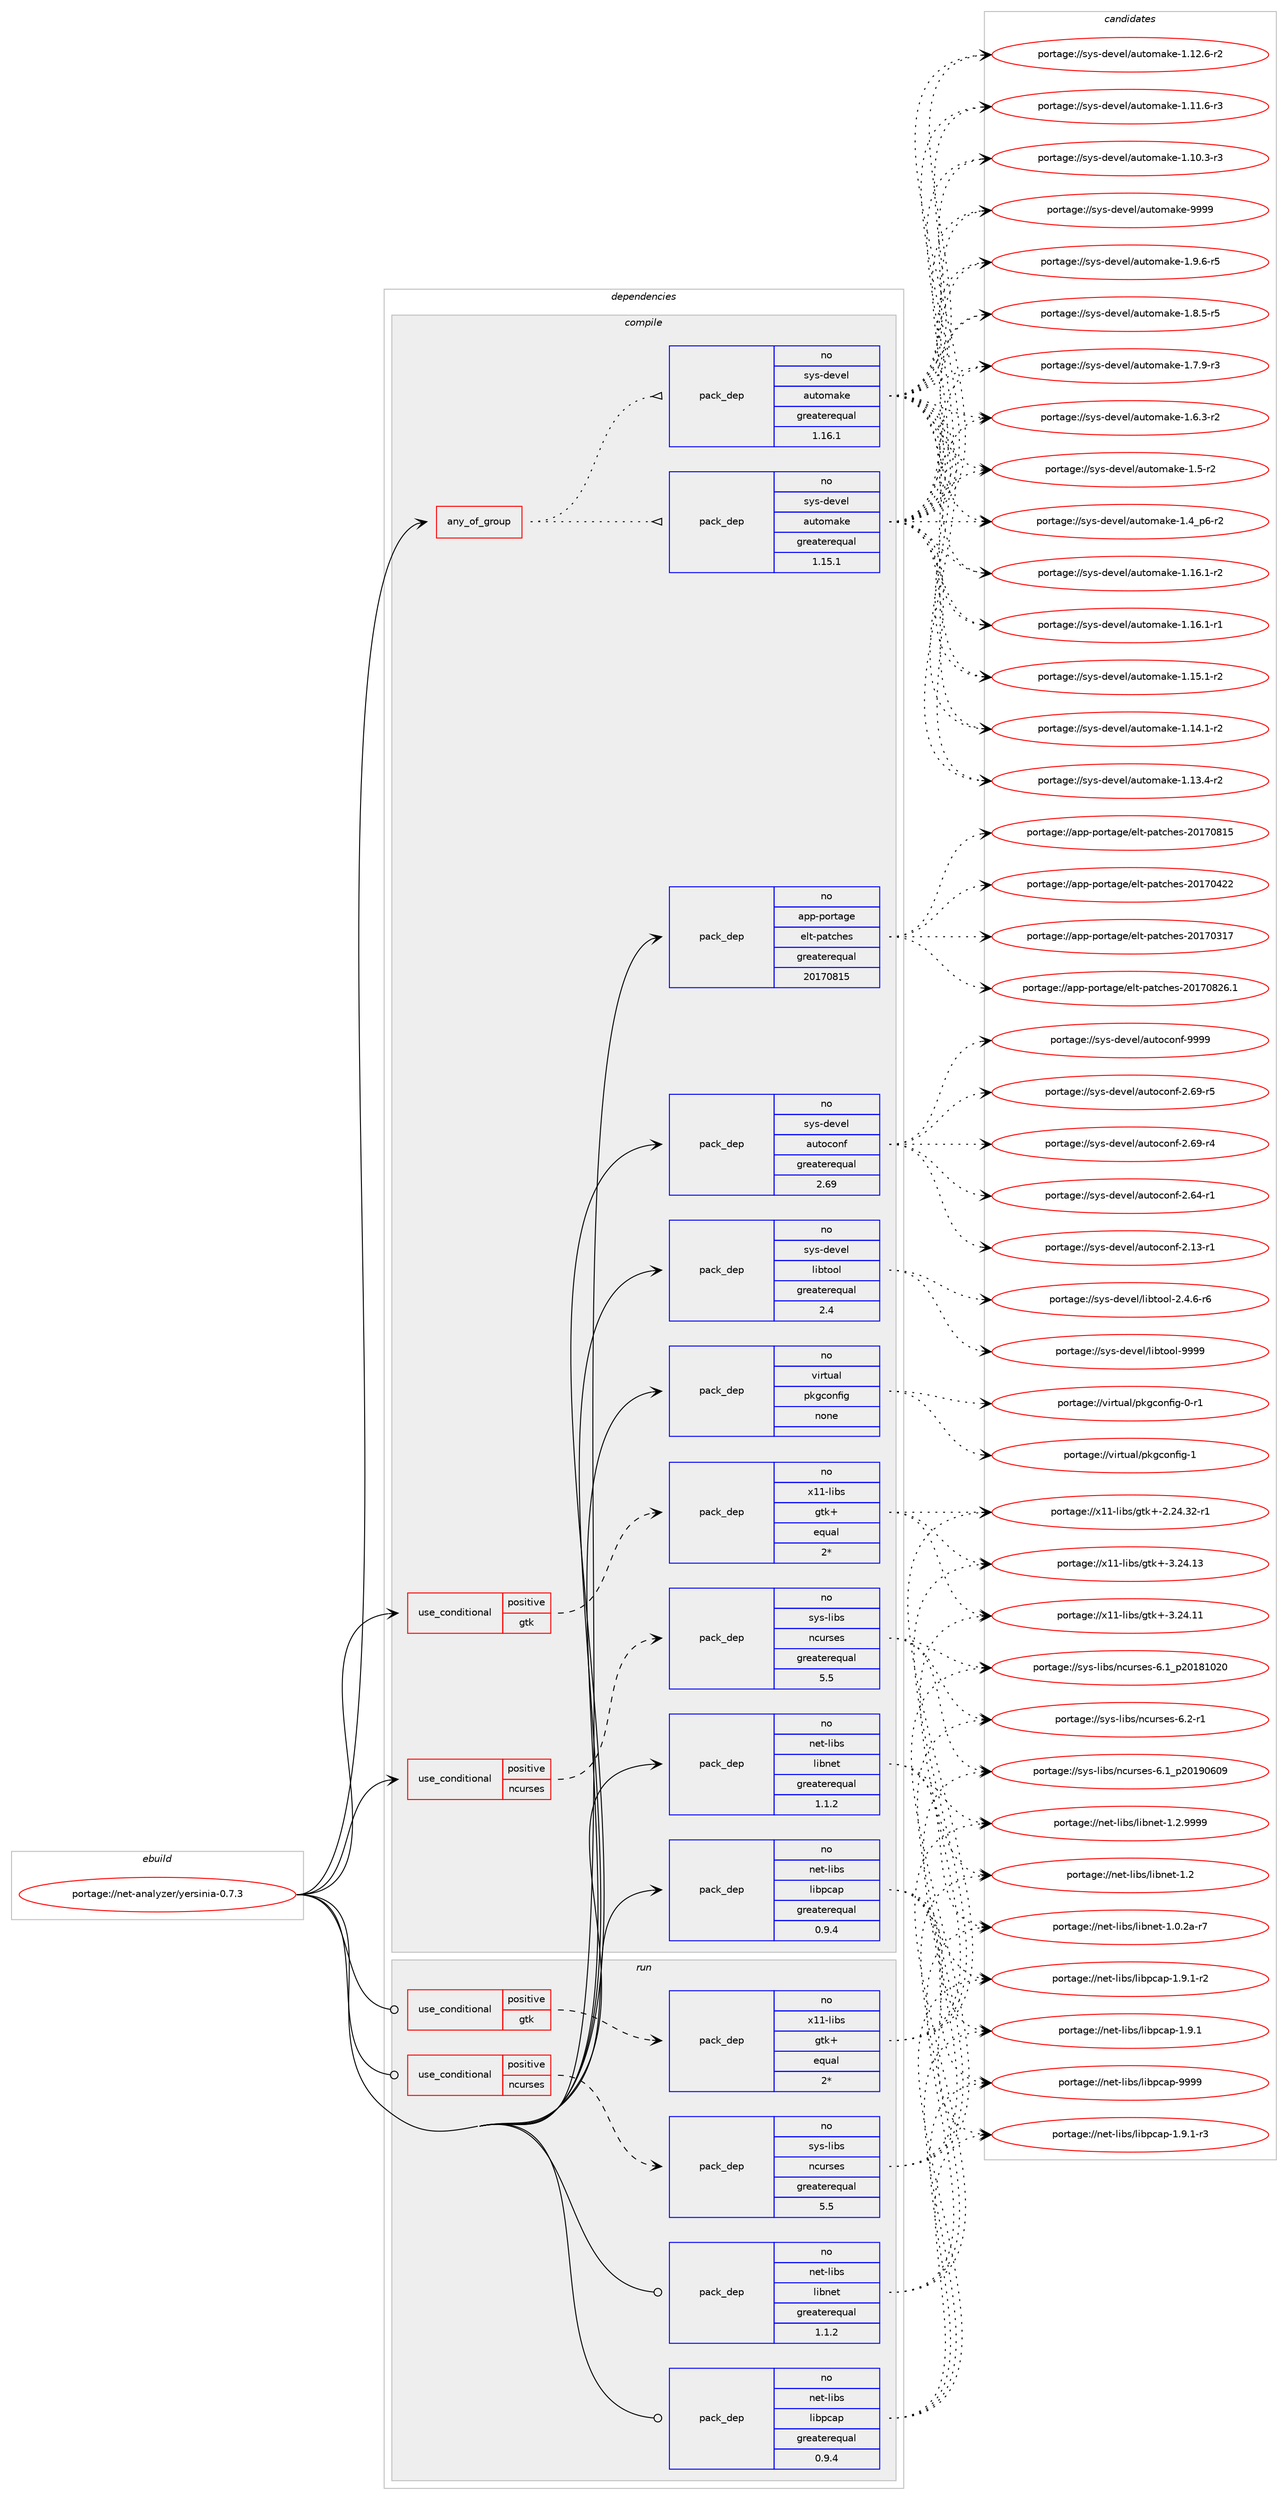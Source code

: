 digraph prolog {

# *************
# Graph options
# *************

newrank=true;
concentrate=true;
compound=true;
graph [rankdir=LR,fontname=Helvetica,fontsize=10,ranksep=1.5];#, ranksep=2.5, nodesep=0.2];
edge  [arrowhead=vee];
node  [fontname=Helvetica,fontsize=10];

# **********
# The ebuild
# **********

subgraph cluster_leftcol {
color=gray;
rank=same;
label=<<i>ebuild</i>>;
id [label="portage://net-analyzer/yersinia-0.7.3", color=red, width=4, href="../net-analyzer/yersinia-0.7.3.svg"];
}

# ****************
# The dependencies
# ****************

subgraph cluster_midcol {
color=gray;
label=<<i>dependencies</i>>;
subgraph cluster_compile {
fillcolor="#eeeeee";
style=filled;
label=<<i>compile</i>>;
subgraph any2355 {
dependency155215 [label=<<TABLE BORDER="0" CELLBORDER="1" CELLSPACING="0" CELLPADDING="4"><TR><TD CELLPADDING="10">any_of_group</TD></TR></TABLE>>, shape=none, color=red];subgraph pack117893 {
dependency155216 [label=<<TABLE BORDER="0" CELLBORDER="1" CELLSPACING="0" CELLPADDING="4" WIDTH="220"><TR><TD ROWSPAN="6" CELLPADDING="30">pack_dep</TD></TR><TR><TD WIDTH="110">no</TD></TR><TR><TD>sys-devel</TD></TR><TR><TD>automake</TD></TR><TR><TD>greaterequal</TD></TR><TR><TD>1.16.1</TD></TR></TABLE>>, shape=none, color=blue];
}
dependency155215:e -> dependency155216:w [weight=20,style="dotted",arrowhead="oinv"];
subgraph pack117894 {
dependency155217 [label=<<TABLE BORDER="0" CELLBORDER="1" CELLSPACING="0" CELLPADDING="4" WIDTH="220"><TR><TD ROWSPAN="6" CELLPADDING="30">pack_dep</TD></TR><TR><TD WIDTH="110">no</TD></TR><TR><TD>sys-devel</TD></TR><TR><TD>automake</TD></TR><TR><TD>greaterequal</TD></TR><TR><TD>1.15.1</TD></TR></TABLE>>, shape=none, color=blue];
}
dependency155215:e -> dependency155217:w [weight=20,style="dotted",arrowhead="oinv"];
}
id:e -> dependency155215:w [weight=20,style="solid",arrowhead="vee"];
subgraph cond34815 {
dependency155218 [label=<<TABLE BORDER="0" CELLBORDER="1" CELLSPACING="0" CELLPADDING="4"><TR><TD ROWSPAN="3" CELLPADDING="10">use_conditional</TD></TR><TR><TD>positive</TD></TR><TR><TD>gtk</TD></TR></TABLE>>, shape=none, color=red];
subgraph pack117895 {
dependency155219 [label=<<TABLE BORDER="0" CELLBORDER="1" CELLSPACING="0" CELLPADDING="4" WIDTH="220"><TR><TD ROWSPAN="6" CELLPADDING="30">pack_dep</TD></TR><TR><TD WIDTH="110">no</TD></TR><TR><TD>x11-libs</TD></TR><TR><TD>gtk+</TD></TR><TR><TD>equal</TD></TR><TR><TD>2*</TD></TR></TABLE>>, shape=none, color=blue];
}
dependency155218:e -> dependency155219:w [weight=20,style="dashed",arrowhead="vee"];
}
id:e -> dependency155218:w [weight=20,style="solid",arrowhead="vee"];
subgraph cond34816 {
dependency155220 [label=<<TABLE BORDER="0" CELLBORDER="1" CELLSPACING="0" CELLPADDING="4"><TR><TD ROWSPAN="3" CELLPADDING="10">use_conditional</TD></TR><TR><TD>positive</TD></TR><TR><TD>ncurses</TD></TR></TABLE>>, shape=none, color=red];
subgraph pack117896 {
dependency155221 [label=<<TABLE BORDER="0" CELLBORDER="1" CELLSPACING="0" CELLPADDING="4" WIDTH="220"><TR><TD ROWSPAN="6" CELLPADDING="30">pack_dep</TD></TR><TR><TD WIDTH="110">no</TD></TR><TR><TD>sys-libs</TD></TR><TR><TD>ncurses</TD></TR><TR><TD>greaterequal</TD></TR><TR><TD>5.5</TD></TR></TABLE>>, shape=none, color=blue];
}
dependency155220:e -> dependency155221:w [weight=20,style="dashed",arrowhead="vee"];
}
id:e -> dependency155220:w [weight=20,style="solid",arrowhead="vee"];
subgraph pack117897 {
dependency155222 [label=<<TABLE BORDER="0" CELLBORDER="1" CELLSPACING="0" CELLPADDING="4" WIDTH="220"><TR><TD ROWSPAN="6" CELLPADDING="30">pack_dep</TD></TR><TR><TD WIDTH="110">no</TD></TR><TR><TD>app-portage</TD></TR><TR><TD>elt-patches</TD></TR><TR><TD>greaterequal</TD></TR><TR><TD>20170815</TD></TR></TABLE>>, shape=none, color=blue];
}
id:e -> dependency155222:w [weight=20,style="solid",arrowhead="vee"];
subgraph pack117898 {
dependency155223 [label=<<TABLE BORDER="0" CELLBORDER="1" CELLSPACING="0" CELLPADDING="4" WIDTH="220"><TR><TD ROWSPAN="6" CELLPADDING="30">pack_dep</TD></TR><TR><TD WIDTH="110">no</TD></TR><TR><TD>net-libs</TD></TR><TR><TD>libnet</TD></TR><TR><TD>greaterequal</TD></TR><TR><TD>1.1.2</TD></TR></TABLE>>, shape=none, color=blue];
}
id:e -> dependency155223:w [weight=20,style="solid",arrowhead="vee"];
subgraph pack117899 {
dependency155224 [label=<<TABLE BORDER="0" CELLBORDER="1" CELLSPACING="0" CELLPADDING="4" WIDTH="220"><TR><TD ROWSPAN="6" CELLPADDING="30">pack_dep</TD></TR><TR><TD WIDTH="110">no</TD></TR><TR><TD>net-libs</TD></TR><TR><TD>libpcap</TD></TR><TR><TD>greaterequal</TD></TR><TR><TD>0.9.4</TD></TR></TABLE>>, shape=none, color=blue];
}
id:e -> dependency155224:w [weight=20,style="solid",arrowhead="vee"];
subgraph pack117900 {
dependency155225 [label=<<TABLE BORDER="0" CELLBORDER="1" CELLSPACING="0" CELLPADDING="4" WIDTH="220"><TR><TD ROWSPAN="6" CELLPADDING="30">pack_dep</TD></TR><TR><TD WIDTH="110">no</TD></TR><TR><TD>sys-devel</TD></TR><TR><TD>autoconf</TD></TR><TR><TD>greaterequal</TD></TR><TR><TD>2.69</TD></TR></TABLE>>, shape=none, color=blue];
}
id:e -> dependency155225:w [weight=20,style="solid",arrowhead="vee"];
subgraph pack117901 {
dependency155226 [label=<<TABLE BORDER="0" CELLBORDER="1" CELLSPACING="0" CELLPADDING="4" WIDTH="220"><TR><TD ROWSPAN="6" CELLPADDING="30">pack_dep</TD></TR><TR><TD WIDTH="110">no</TD></TR><TR><TD>sys-devel</TD></TR><TR><TD>libtool</TD></TR><TR><TD>greaterequal</TD></TR><TR><TD>2.4</TD></TR></TABLE>>, shape=none, color=blue];
}
id:e -> dependency155226:w [weight=20,style="solid",arrowhead="vee"];
subgraph pack117902 {
dependency155227 [label=<<TABLE BORDER="0" CELLBORDER="1" CELLSPACING="0" CELLPADDING="4" WIDTH="220"><TR><TD ROWSPAN="6" CELLPADDING="30">pack_dep</TD></TR><TR><TD WIDTH="110">no</TD></TR><TR><TD>virtual</TD></TR><TR><TD>pkgconfig</TD></TR><TR><TD>none</TD></TR><TR><TD></TD></TR></TABLE>>, shape=none, color=blue];
}
id:e -> dependency155227:w [weight=20,style="solid",arrowhead="vee"];
}
subgraph cluster_compileandrun {
fillcolor="#eeeeee";
style=filled;
label=<<i>compile and run</i>>;
}
subgraph cluster_run {
fillcolor="#eeeeee";
style=filled;
label=<<i>run</i>>;
subgraph cond34817 {
dependency155228 [label=<<TABLE BORDER="0" CELLBORDER="1" CELLSPACING="0" CELLPADDING="4"><TR><TD ROWSPAN="3" CELLPADDING="10">use_conditional</TD></TR><TR><TD>positive</TD></TR><TR><TD>gtk</TD></TR></TABLE>>, shape=none, color=red];
subgraph pack117903 {
dependency155229 [label=<<TABLE BORDER="0" CELLBORDER="1" CELLSPACING="0" CELLPADDING="4" WIDTH="220"><TR><TD ROWSPAN="6" CELLPADDING="30">pack_dep</TD></TR><TR><TD WIDTH="110">no</TD></TR><TR><TD>x11-libs</TD></TR><TR><TD>gtk+</TD></TR><TR><TD>equal</TD></TR><TR><TD>2*</TD></TR></TABLE>>, shape=none, color=blue];
}
dependency155228:e -> dependency155229:w [weight=20,style="dashed",arrowhead="vee"];
}
id:e -> dependency155228:w [weight=20,style="solid",arrowhead="odot"];
subgraph cond34818 {
dependency155230 [label=<<TABLE BORDER="0" CELLBORDER="1" CELLSPACING="0" CELLPADDING="4"><TR><TD ROWSPAN="3" CELLPADDING="10">use_conditional</TD></TR><TR><TD>positive</TD></TR><TR><TD>ncurses</TD></TR></TABLE>>, shape=none, color=red];
subgraph pack117904 {
dependency155231 [label=<<TABLE BORDER="0" CELLBORDER="1" CELLSPACING="0" CELLPADDING="4" WIDTH="220"><TR><TD ROWSPAN="6" CELLPADDING="30">pack_dep</TD></TR><TR><TD WIDTH="110">no</TD></TR><TR><TD>sys-libs</TD></TR><TR><TD>ncurses</TD></TR><TR><TD>greaterequal</TD></TR><TR><TD>5.5</TD></TR></TABLE>>, shape=none, color=blue];
}
dependency155230:e -> dependency155231:w [weight=20,style="dashed",arrowhead="vee"];
}
id:e -> dependency155230:w [weight=20,style="solid",arrowhead="odot"];
subgraph pack117905 {
dependency155232 [label=<<TABLE BORDER="0" CELLBORDER="1" CELLSPACING="0" CELLPADDING="4" WIDTH="220"><TR><TD ROWSPAN="6" CELLPADDING="30">pack_dep</TD></TR><TR><TD WIDTH="110">no</TD></TR><TR><TD>net-libs</TD></TR><TR><TD>libnet</TD></TR><TR><TD>greaterequal</TD></TR><TR><TD>1.1.2</TD></TR></TABLE>>, shape=none, color=blue];
}
id:e -> dependency155232:w [weight=20,style="solid",arrowhead="odot"];
subgraph pack117906 {
dependency155233 [label=<<TABLE BORDER="0" CELLBORDER="1" CELLSPACING="0" CELLPADDING="4" WIDTH="220"><TR><TD ROWSPAN="6" CELLPADDING="30">pack_dep</TD></TR><TR><TD WIDTH="110">no</TD></TR><TR><TD>net-libs</TD></TR><TR><TD>libpcap</TD></TR><TR><TD>greaterequal</TD></TR><TR><TD>0.9.4</TD></TR></TABLE>>, shape=none, color=blue];
}
id:e -> dependency155233:w [weight=20,style="solid",arrowhead="odot"];
}
}

# **************
# The candidates
# **************

subgraph cluster_choices {
rank=same;
color=gray;
label=<<i>candidates</i>>;

subgraph choice117893 {
color=black;
nodesep=1;
choice115121115451001011181011084797117116111109971071014557575757 [label="portage://sys-devel/automake-9999", color=red, width=4,href="../sys-devel/automake-9999.svg"];
choice115121115451001011181011084797117116111109971071014549465746544511453 [label="portage://sys-devel/automake-1.9.6-r5", color=red, width=4,href="../sys-devel/automake-1.9.6-r5.svg"];
choice115121115451001011181011084797117116111109971071014549465646534511453 [label="portage://sys-devel/automake-1.8.5-r5", color=red, width=4,href="../sys-devel/automake-1.8.5-r5.svg"];
choice115121115451001011181011084797117116111109971071014549465546574511451 [label="portage://sys-devel/automake-1.7.9-r3", color=red, width=4,href="../sys-devel/automake-1.7.9-r3.svg"];
choice115121115451001011181011084797117116111109971071014549465446514511450 [label="portage://sys-devel/automake-1.6.3-r2", color=red, width=4,href="../sys-devel/automake-1.6.3-r2.svg"];
choice11512111545100101118101108479711711611110997107101454946534511450 [label="portage://sys-devel/automake-1.5-r2", color=red, width=4,href="../sys-devel/automake-1.5-r2.svg"];
choice115121115451001011181011084797117116111109971071014549465295112544511450 [label="portage://sys-devel/automake-1.4_p6-r2", color=red, width=4,href="../sys-devel/automake-1.4_p6-r2.svg"];
choice11512111545100101118101108479711711611110997107101454946495446494511450 [label="portage://sys-devel/automake-1.16.1-r2", color=red, width=4,href="../sys-devel/automake-1.16.1-r2.svg"];
choice11512111545100101118101108479711711611110997107101454946495446494511449 [label="portage://sys-devel/automake-1.16.1-r1", color=red, width=4,href="../sys-devel/automake-1.16.1-r1.svg"];
choice11512111545100101118101108479711711611110997107101454946495346494511450 [label="portage://sys-devel/automake-1.15.1-r2", color=red, width=4,href="../sys-devel/automake-1.15.1-r2.svg"];
choice11512111545100101118101108479711711611110997107101454946495246494511450 [label="portage://sys-devel/automake-1.14.1-r2", color=red, width=4,href="../sys-devel/automake-1.14.1-r2.svg"];
choice11512111545100101118101108479711711611110997107101454946495146524511450 [label="portage://sys-devel/automake-1.13.4-r2", color=red, width=4,href="../sys-devel/automake-1.13.4-r2.svg"];
choice11512111545100101118101108479711711611110997107101454946495046544511450 [label="portage://sys-devel/automake-1.12.6-r2", color=red, width=4,href="../sys-devel/automake-1.12.6-r2.svg"];
choice11512111545100101118101108479711711611110997107101454946494946544511451 [label="portage://sys-devel/automake-1.11.6-r3", color=red, width=4,href="../sys-devel/automake-1.11.6-r3.svg"];
choice11512111545100101118101108479711711611110997107101454946494846514511451 [label="portage://sys-devel/automake-1.10.3-r3", color=red, width=4,href="../sys-devel/automake-1.10.3-r3.svg"];
dependency155216:e -> choice115121115451001011181011084797117116111109971071014557575757:w [style=dotted,weight="100"];
dependency155216:e -> choice115121115451001011181011084797117116111109971071014549465746544511453:w [style=dotted,weight="100"];
dependency155216:e -> choice115121115451001011181011084797117116111109971071014549465646534511453:w [style=dotted,weight="100"];
dependency155216:e -> choice115121115451001011181011084797117116111109971071014549465546574511451:w [style=dotted,weight="100"];
dependency155216:e -> choice115121115451001011181011084797117116111109971071014549465446514511450:w [style=dotted,weight="100"];
dependency155216:e -> choice11512111545100101118101108479711711611110997107101454946534511450:w [style=dotted,weight="100"];
dependency155216:e -> choice115121115451001011181011084797117116111109971071014549465295112544511450:w [style=dotted,weight="100"];
dependency155216:e -> choice11512111545100101118101108479711711611110997107101454946495446494511450:w [style=dotted,weight="100"];
dependency155216:e -> choice11512111545100101118101108479711711611110997107101454946495446494511449:w [style=dotted,weight="100"];
dependency155216:e -> choice11512111545100101118101108479711711611110997107101454946495346494511450:w [style=dotted,weight="100"];
dependency155216:e -> choice11512111545100101118101108479711711611110997107101454946495246494511450:w [style=dotted,weight="100"];
dependency155216:e -> choice11512111545100101118101108479711711611110997107101454946495146524511450:w [style=dotted,weight="100"];
dependency155216:e -> choice11512111545100101118101108479711711611110997107101454946495046544511450:w [style=dotted,weight="100"];
dependency155216:e -> choice11512111545100101118101108479711711611110997107101454946494946544511451:w [style=dotted,weight="100"];
dependency155216:e -> choice11512111545100101118101108479711711611110997107101454946494846514511451:w [style=dotted,weight="100"];
}
subgraph choice117894 {
color=black;
nodesep=1;
choice115121115451001011181011084797117116111109971071014557575757 [label="portage://sys-devel/automake-9999", color=red, width=4,href="../sys-devel/automake-9999.svg"];
choice115121115451001011181011084797117116111109971071014549465746544511453 [label="portage://sys-devel/automake-1.9.6-r5", color=red, width=4,href="../sys-devel/automake-1.9.6-r5.svg"];
choice115121115451001011181011084797117116111109971071014549465646534511453 [label="portage://sys-devel/automake-1.8.5-r5", color=red, width=4,href="../sys-devel/automake-1.8.5-r5.svg"];
choice115121115451001011181011084797117116111109971071014549465546574511451 [label="portage://sys-devel/automake-1.7.9-r3", color=red, width=4,href="../sys-devel/automake-1.7.9-r3.svg"];
choice115121115451001011181011084797117116111109971071014549465446514511450 [label="portage://sys-devel/automake-1.6.3-r2", color=red, width=4,href="../sys-devel/automake-1.6.3-r2.svg"];
choice11512111545100101118101108479711711611110997107101454946534511450 [label="portage://sys-devel/automake-1.5-r2", color=red, width=4,href="../sys-devel/automake-1.5-r2.svg"];
choice115121115451001011181011084797117116111109971071014549465295112544511450 [label="portage://sys-devel/automake-1.4_p6-r2", color=red, width=4,href="../sys-devel/automake-1.4_p6-r2.svg"];
choice11512111545100101118101108479711711611110997107101454946495446494511450 [label="portage://sys-devel/automake-1.16.1-r2", color=red, width=4,href="../sys-devel/automake-1.16.1-r2.svg"];
choice11512111545100101118101108479711711611110997107101454946495446494511449 [label="portage://sys-devel/automake-1.16.1-r1", color=red, width=4,href="../sys-devel/automake-1.16.1-r1.svg"];
choice11512111545100101118101108479711711611110997107101454946495346494511450 [label="portage://sys-devel/automake-1.15.1-r2", color=red, width=4,href="../sys-devel/automake-1.15.1-r2.svg"];
choice11512111545100101118101108479711711611110997107101454946495246494511450 [label="portage://sys-devel/automake-1.14.1-r2", color=red, width=4,href="../sys-devel/automake-1.14.1-r2.svg"];
choice11512111545100101118101108479711711611110997107101454946495146524511450 [label="portage://sys-devel/automake-1.13.4-r2", color=red, width=4,href="../sys-devel/automake-1.13.4-r2.svg"];
choice11512111545100101118101108479711711611110997107101454946495046544511450 [label="portage://sys-devel/automake-1.12.6-r2", color=red, width=4,href="../sys-devel/automake-1.12.6-r2.svg"];
choice11512111545100101118101108479711711611110997107101454946494946544511451 [label="portage://sys-devel/automake-1.11.6-r3", color=red, width=4,href="../sys-devel/automake-1.11.6-r3.svg"];
choice11512111545100101118101108479711711611110997107101454946494846514511451 [label="portage://sys-devel/automake-1.10.3-r3", color=red, width=4,href="../sys-devel/automake-1.10.3-r3.svg"];
dependency155217:e -> choice115121115451001011181011084797117116111109971071014557575757:w [style=dotted,weight="100"];
dependency155217:e -> choice115121115451001011181011084797117116111109971071014549465746544511453:w [style=dotted,weight="100"];
dependency155217:e -> choice115121115451001011181011084797117116111109971071014549465646534511453:w [style=dotted,weight="100"];
dependency155217:e -> choice115121115451001011181011084797117116111109971071014549465546574511451:w [style=dotted,weight="100"];
dependency155217:e -> choice115121115451001011181011084797117116111109971071014549465446514511450:w [style=dotted,weight="100"];
dependency155217:e -> choice11512111545100101118101108479711711611110997107101454946534511450:w [style=dotted,weight="100"];
dependency155217:e -> choice115121115451001011181011084797117116111109971071014549465295112544511450:w [style=dotted,weight="100"];
dependency155217:e -> choice11512111545100101118101108479711711611110997107101454946495446494511450:w [style=dotted,weight="100"];
dependency155217:e -> choice11512111545100101118101108479711711611110997107101454946495446494511449:w [style=dotted,weight="100"];
dependency155217:e -> choice11512111545100101118101108479711711611110997107101454946495346494511450:w [style=dotted,weight="100"];
dependency155217:e -> choice11512111545100101118101108479711711611110997107101454946495246494511450:w [style=dotted,weight="100"];
dependency155217:e -> choice11512111545100101118101108479711711611110997107101454946495146524511450:w [style=dotted,weight="100"];
dependency155217:e -> choice11512111545100101118101108479711711611110997107101454946495046544511450:w [style=dotted,weight="100"];
dependency155217:e -> choice11512111545100101118101108479711711611110997107101454946494946544511451:w [style=dotted,weight="100"];
dependency155217:e -> choice11512111545100101118101108479711711611110997107101454946494846514511451:w [style=dotted,weight="100"];
}
subgraph choice117895 {
color=black;
nodesep=1;
choice1204949451081059811547103116107434551465052464951 [label="portage://x11-libs/gtk+-3.24.13", color=red, width=4,href="../x11-libs/gtk+-3.24.13.svg"];
choice1204949451081059811547103116107434551465052464949 [label="portage://x11-libs/gtk+-3.24.11", color=red, width=4,href="../x11-libs/gtk+-3.24.11.svg"];
choice12049494510810598115471031161074345504650524651504511449 [label="portage://x11-libs/gtk+-2.24.32-r1", color=red, width=4,href="../x11-libs/gtk+-2.24.32-r1.svg"];
dependency155219:e -> choice1204949451081059811547103116107434551465052464951:w [style=dotted,weight="100"];
dependency155219:e -> choice1204949451081059811547103116107434551465052464949:w [style=dotted,weight="100"];
dependency155219:e -> choice12049494510810598115471031161074345504650524651504511449:w [style=dotted,weight="100"];
}
subgraph choice117896 {
color=black;
nodesep=1;
choice11512111545108105981154711099117114115101115455446504511449 [label="portage://sys-libs/ncurses-6.2-r1", color=red, width=4,href="../sys-libs/ncurses-6.2-r1.svg"];
choice1151211154510810598115471109911711411510111545544649951125048495748544857 [label="portage://sys-libs/ncurses-6.1_p20190609", color=red, width=4,href="../sys-libs/ncurses-6.1_p20190609.svg"];
choice1151211154510810598115471109911711411510111545544649951125048495649485048 [label="portage://sys-libs/ncurses-6.1_p20181020", color=red, width=4,href="../sys-libs/ncurses-6.1_p20181020.svg"];
dependency155221:e -> choice11512111545108105981154711099117114115101115455446504511449:w [style=dotted,weight="100"];
dependency155221:e -> choice1151211154510810598115471109911711411510111545544649951125048495748544857:w [style=dotted,weight="100"];
dependency155221:e -> choice1151211154510810598115471109911711411510111545544649951125048495649485048:w [style=dotted,weight="100"];
}
subgraph choice117897 {
color=black;
nodesep=1;
choice971121124511211111411697103101471011081164511297116991041011154550484955485650544649 [label="portage://app-portage/elt-patches-20170826.1", color=red, width=4,href="../app-portage/elt-patches-20170826.1.svg"];
choice97112112451121111141169710310147101108116451129711699104101115455048495548564953 [label="portage://app-portage/elt-patches-20170815", color=red, width=4,href="../app-portage/elt-patches-20170815.svg"];
choice97112112451121111141169710310147101108116451129711699104101115455048495548525050 [label="portage://app-portage/elt-patches-20170422", color=red, width=4,href="../app-portage/elt-patches-20170422.svg"];
choice97112112451121111141169710310147101108116451129711699104101115455048495548514955 [label="portage://app-portage/elt-patches-20170317", color=red, width=4,href="../app-portage/elt-patches-20170317.svg"];
dependency155222:e -> choice971121124511211111411697103101471011081164511297116991041011154550484955485650544649:w [style=dotted,weight="100"];
dependency155222:e -> choice97112112451121111141169710310147101108116451129711699104101115455048495548564953:w [style=dotted,weight="100"];
dependency155222:e -> choice97112112451121111141169710310147101108116451129711699104101115455048495548525050:w [style=dotted,weight="100"];
dependency155222:e -> choice97112112451121111141169710310147101108116451129711699104101115455048495548514955:w [style=dotted,weight="100"];
}
subgraph choice117898 {
color=black;
nodesep=1;
choice11010111645108105981154710810598110101116454946504657575757 [label="portage://net-libs/libnet-1.2.9999", color=red, width=4,href="../net-libs/libnet-1.2.9999.svg"];
choice1101011164510810598115471081059811010111645494650 [label="portage://net-libs/libnet-1.2", color=red, width=4,href="../net-libs/libnet-1.2.svg"];
choice11010111645108105981154710810598110101116454946484650974511455 [label="portage://net-libs/libnet-1.0.2a-r7", color=red, width=4,href="../net-libs/libnet-1.0.2a-r7.svg"];
dependency155223:e -> choice11010111645108105981154710810598110101116454946504657575757:w [style=dotted,weight="100"];
dependency155223:e -> choice1101011164510810598115471081059811010111645494650:w [style=dotted,weight="100"];
dependency155223:e -> choice11010111645108105981154710810598110101116454946484650974511455:w [style=dotted,weight="100"];
}
subgraph choice117899 {
color=black;
nodesep=1;
choice1101011164510810598115471081059811299971124557575757 [label="portage://net-libs/libpcap-9999", color=red, width=4,href="../net-libs/libpcap-9999.svg"];
choice1101011164510810598115471081059811299971124549465746494511451 [label="portage://net-libs/libpcap-1.9.1-r3", color=red, width=4,href="../net-libs/libpcap-1.9.1-r3.svg"];
choice1101011164510810598115471081059811299971124549465746494511450 [label="portage://net-libs/libpcap-1.9.1-r2", color=red, width=4,href="../net-libs/libpcap-1.9.1-r2.svg"];
choice110101116451081059811547108105981129997112454946574649 [label="portage://net-libs/libpcap-1.9.1", color=red, width=4,href="../net-libs/libpcap-1.9.1.svg"];
dependency155224:e -> choice1101011164510810598115471081059811299971124557575757:w [style=dotted,weight="100"];
dependency155224:e -> choice1101011164510810598115471081059811299971124549465746494511451:w [style=dotted,weight="100"];
dependency155224:e -> choice1101011164510810598115471081059811299971124549465746494511450:w [style=dotted,weight="100"];
dependency155224:e -> choice110101116451081059811547108105981129997112454946574649:w [style=dotted,weight="100"];
}
subgraph choice117900 {
color=black;
nodesep=1;
choice115121115451001011181011084797117116111991111101024557575757 [label="portage://sys-devel/autoconf-9999", color=red, width=4,href="../sys-devel/autoconf-9999.svg"];
choice1151211154510010111810110847971171161119911111010245504654574511453 [label="portage://sys-devel/autoconf-2.69-r5", color=red, width=4,href="../sys-devel/autoconf-2.69-r5.svg"];
choice1151211154510010111810110847971171161119911111010245504654574511452 [label="portage://sys-devel/autoconf-2.69-r4", color=red, width=4,href="../sys-devel/autoconf-2.69-r4.svg"];
choice1151211154510010111810110847971171161119911111010245504654524511449 [label="portage://sys-devel/autoconf-2.64-r1", color=red, width=4,href="../sys-devel/autoconf-2.64-r1.svg"];
choice1151211154510010111810110847971171161119911111010245504649514511449 [label="portage://sys-devel/autoconf-2.13-r1", color=red, width=4,href="../sys-devel/autoconf-2.13-r1.svg"];
dependency155225:e -> choice115121115451001011181011084797117116111991111101024557575757:w [style=dotted,weight="100"];
dependency155225:e -> choice1151211154510010111810110847971171161119911111010245504654574511453:w [style=dotted,weight="100"];
dependency155225:e -> choice1151211154510010111810110847971171161119911111010245504654574511452:w [style=dotted,weight="100"];
dependency155225:e -> choice1151211154510010111810110847971171161119911111010245504654524511449:w [style=dotted,weight="100"];
dependency155225:e -> choice1151211154510010111810110847971171161119911111010245504649514511449:w [style=dotted,weight="100"];
}
subgraph choice117901 {
color=black;
nodesep=1;
choice1151211154510010111810110847108105981161111111084557575757 [label="portage://sys-devel/libtool-9999", color=red, width=4,href="../sys-devel/libtool-9999.svg"];
choice1151211154510010111810110847108105981161111111084550465246544511454 [label="portage://sys-devel/libtool-2.4.6-r6", color=red, width=4,href="../sys-devel/libtool-2.4.6-r6.svg"];
dependency155226:e -> choice1151211154510010111810110847108105981161111111084557575757:w [style=dotted,weight="100"];
dependency155226:e -> choice1151211154510010111810110847108105981161111111084550465246544511454:w [style=dotted,weight="100"];
}
subgraph choice117902 {
color=black;
nodesep=1;
choice1181051141161179710847112107103991111101021051034549 [label="portage://virtual/pkgconfig-1", color=red, width=4,href="../virtual/pkgconfig-1.svg"];
choice11810511411611797108471121071039911111010210510345484511449 [label="portage://virtual/pkgconfig-0-r1", color=red, width=4,href="../virtual/pkgconfig-0-r1.svg"];
dependency155227:e -> choice1181051141161179710847112107103991111101021051034549:w [style=dotted,weight="100"];
dependency155227:e -> choice11810511411611797108471121071039911111010210510345484511449:w [style=dotted,weight="100"];
}
subgraph choice117903 {
color=black;
nodesep=1;
choice1204949451081059811547103116107434551465052464951 [label="portage://x11-libs/gtk+-3.24.13", color=red, width=4,href="../x11-libs/gtk+-3.24.13.svg"];
choice1204949451081059811547103116107434551465052464949 [label="portage://x11-libs/gtk+-3.24.11", color=red, width=4,href="../x11-libs/gtk+-3.24.11.svg"];
choice12049494510810598115471031161074345504650524651504511449 [label="portage://x11-libs/gtk+-2.24.32-r1", color=red, width=4,href="../x11-libs/gtk+-2.24.32-r1.svg"];
dependency155229:e -> choice1204949451081059811547103116107434551465052464951:w [style=dotted,weight="100"];
dependency155229:e -> choice1204949451081059811547103116107434551465052464949:w [style=dotted,weight="100"];
dependency155229:e -> choice12049494510810598115471031161074345504650524651504511449:w [style=dotted,weight="100"];
}
subgraph choice117904 {
color=black;
nodesep=1;
choice11512111545108105981154711099117114115101115455446504511449 [label="portage://sys-libs/ncurses-6.2-r1", color=red, width=4,href="../sys-libs/ncurses-6.2-r1.svg"];
choice1151211154510810598115471109911711411510111545544649951125048495748544857 [label="portage://sys-libs/ncurses-6.1_p20190609", color=red, width=4,href="../sys-libs/ncurses-6.1_p20190609.svg"];
choice1151211154510810598115471109911711411510111545544649951125048495649485048 [label="portage://sys-libs/ncurses-6.1_p20181020", color=red, width=4,href="../sys-libs/ncurses-6.1_p20181020.svg"];
dependency155231:e -> choice11512111545108105981154711099117114115101115455446504511449:w [style=dotted,weight="100"];
dependency155231:e -> choice1151211154510810598115471109911711411510111545544649951125048495748544857:w [style=dotted,weight="100"];
dependency155231:e -> choice1151211154510810598115471109911711411510111545544649951125048495649485048:w [style=dotted,weight="100"];
}
subgraph choice117905 {
color=black;
nodesep=1;
choice11010111645108105981154710810598110101116454946504657575757 [label="portage://net-libs/libnet-1.2.9999", color=red, width=4,href="../net-libs/libnet-1.2.9999.svg"];
choice1101011164510810598115471081059811010111645494650 [label="portage://net-libs/libnet-1.2", color=red, width=4,href="../net-libs/libnet-1.2.svg"];
choice11010111645108105981154710810598110101116454946484650974511455 [label="portage://net-libs/libnet-1.0.2a-r7", color=red, width=4,href="../net-libs/libnet-1.0.2a-r7.svg"];
dependency155232:e -> choice11010111645108105981154710810598110101116454946504657575757:w [style=dotted,weight="100"];
dependency155232:e -> choice1101011164510810598115471081059811010111645494650:w [style=dotted,weight="100"];
dependency155232:e -> choice11010111645108105981154710810598110101116454946484650974511455:w [style=dotted,weight="100"];
}
subgraph choice117906 {
color=black;
nodesep=1;
choice1101011164510810598115471081059811299971124557575757 [label="portage://net-libs/libpcap-9999", color=red, width=4,href="../net-libs/libpcap-9999.svg"];
choice1101011164510810598115471081059811299971124549465746494511451 [label="portage://net-libs/libpcap-1.9.1-r3", color=red, width=4,href="../net-libs/libpcap-1.9.1-r3.svg"];
choice1101011164510810598115471081059811299971124549465746494511450 [label="portage://net-libs/libpcap-1.9.1-r2", color=red, width=4,href="../net-libs/libpcap-1.9.1-r2.svg"];
choice110101116451081059811547108105981129997112454946574649 [label="portage://net-libs/libpcap-1.9.1", color=red, width=4,href="../net-libs/libpcap-1.9.1.svg"];
dependency155233:e -> choice1101011164510810598115471081059811299971124557575757:w [style=dotted,weight="100"];
dependency155233:e -> choice1101011164510810598115471081059811299971124549465746494511451:w [style=dotted,weight="100"];
dependency155233:e -> choice1101011164510810598115471081059811299971124549465746494511450:w [style=dotted,weight="100"];
dependency155233:e -> choice110101116451081059811547108105981129997112454946574649:w [style=dotted,weight="100"];
}
}

}
